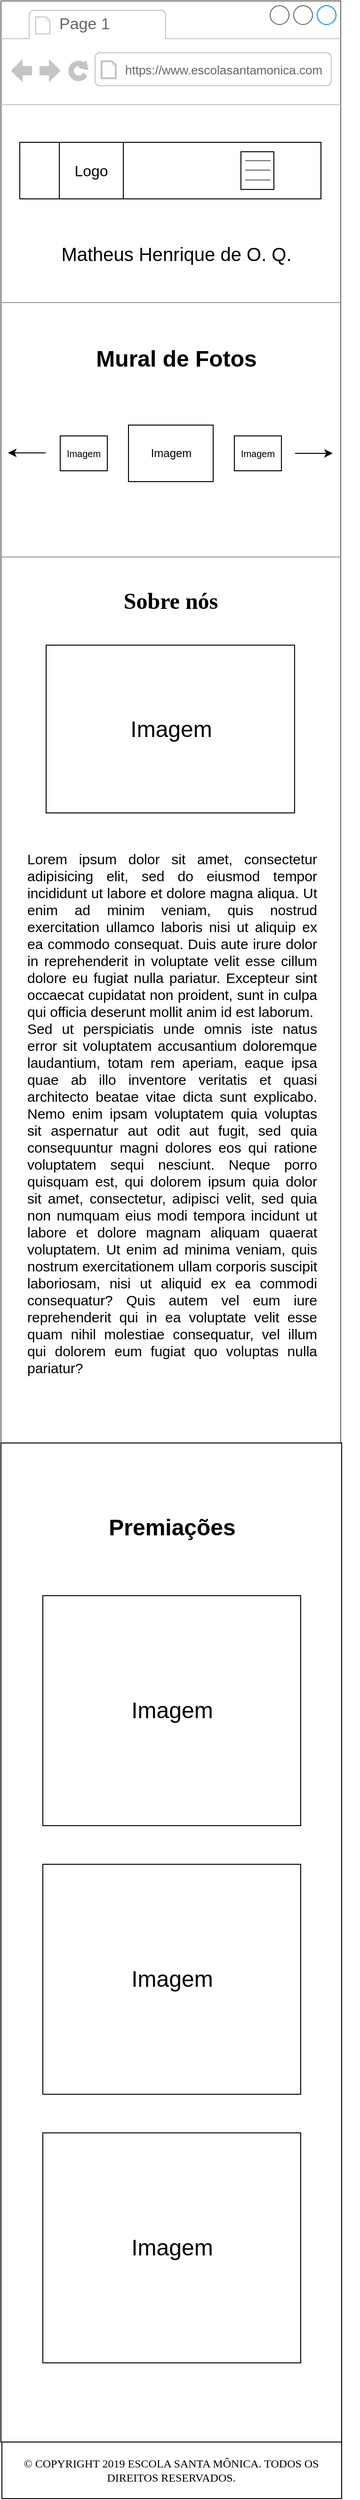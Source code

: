 <mxfile version="12.2.2" type="device" pages="1"><diagram name="Page-1" id="2cc2dc42-3aac-f2a9-1cec-7a8b7cbee084"><mxGraphModel dx="838" dy="481" grid="1" gridSize="10" guides="1" tooltips="1" connect="1" arrows="1" fold="1" page="1" pageScale="1" pageWidth="390" pageHeight="844" background="#ffffff" math="0" shadow="0"><root><mxCell id="0"/><mxCell id="1" parent="0"/><mxCell id="7026571954dc6520-1" value="" style="strokeWidth=1;shadow=0;dashed=0;align=center;html=1;shape=mxgraph.mockup.containers.browserWindow;rSize=0;strokeColor=#666666;mainText=,;recursiveResize=0;rounded=0;labelBackgroundColor=none;fontFamily=Verdana;fontSize=12;fontStyle=0" parent="1" vertex="1"><mxGeometry x="9" y="10" width="361" height="1530" as="geometry"/></mxCell><mxCell id="7026571954dc6520-2" value="Page 1" style="strokeWidth=1;shadow=0;dashed=0;align=center;html=1;shape=mxgraph.mockup.containers.anchor;fontSize=17;fontColor=#666666;align=left;" parent="7026571954dc6520-1" vertex="1"><mxGeometry x="60" y="12" width="110" height="26" as="geometry"/></mxCell><mxCell id="7026571954dc6520-3" value="&lt;font style=&quot;font-size: 13px&quot;&gt;https://www.escolasantamonica.com&lt;/font&gt;" style="strokeWidth=1;shadow=0;dashed=0;align=center;html=1;shape=mxgraph.mockup.containers.anchor;rSize=0;fontSize=17;fontColor=#666666;align=left;" parent="7026571954dc6520-1" vertex="1"><mxGeometry x="130" y="60" width="250" height="26" as="geometry"/></mxCell><mxCell id="7026571954dc6520-15" value="" style="verticalLabelPosition=bottom;shadow=0;dashed=0;align=center;html=1;verticalAlign=top;strokeWidth=1;shape=mxgraph.mockup.markup.line;strokeColor=#999999;rounded=0;labelBackgroundColor=none;fillColor=#ffffff;fontFamily=Verdana;fontSize=12;fontColor=#000000;" parent="7026571954dc6520-1" vertex="1"><mxGeometry y="310" width="360" height="20" as="geometry"/></mxCell><mxCell id="7026571954dc6520-16" value="&lt;b&gt;&lt;font style=&quot;font-size: 24px&quot;&gt;Sobre nós&lt;/font&gt;&lt;/b&gt;" style="text;html=1;points=[];align=center;verticalAlign=top;spacingTop=-4;fontSize=15;fontFamily=Verdana" parent="7026571954dc6520-1" vertex="1"><mxGeometry x="95" y="620" width="170" height="30" as="geometry"/></mxCell><mxCell id="7026571954dc6520-17" value="&lt;div style=&quot;text-align: justify&quot;&gt;&lt;span style=&quot;font-size: 15px&quot;&gt;Lorem ipsum dolor sit amet, consectetur adipisicing elit, sed do eiusmod tempor incididunt ut labore et dolore magna aliqua. Ut enim ad minim veniam, quis nostrud exercitation ullamco laboris nisi ut aliquip ex ea commodo consequat. Duis aute irure dolor in reprehenderit in voluptate velit esse cillum dolore eu fugiat nulla pariatur. Excepteur sint occaecat cupidatat non proident, sunt in culpa qui officia deserunt mollit anim id est laborum.&lt;/span&gt;&lt;/div&gt;&lt;font style=&quot;font-size: 15px&quot;&gt;&lt;div style=&quot;text-align: justify&quot;&gt;&lt;span&gt;Sed ut perspiciatis unde omnis iste natus error sit voluptatem accusantium doloremque laudantium, totam rem aperiam, eaque ipsa quae ab illo inventore veritatis et quasi architecto beatae vitae dicta sunt explicabo. Nemo enim ipsam voluptatem quia voluptas sit aspernatur aut odit aut fugit, sed quia consequuntur magni dolores eos qui ratione voluptatem sequi nesciunt. Neque porro quisquam est, qui dolorem ipsum quia dolor sit amet, consectetur, adipisci velit, sed quia non numquam eius modi tempora incidunt ut labore et dolore magnam aliquam quaerat voluptatem. Ut enim ad minima veniam, quis nostrum exercitationem ullam corporis suscipit laboriosam, nisi ut aliquid ex ea commodi consequatur? Quis autem vel eum iure reprehenderit qui in ea voluptate velit esse quam nihil molestiae consequatur, vel illum qui dolorem eum fugiat quo voluptas nulla pariatur?&lt;/span&gt;&lt;/div&gt;&lt;/font&gt;" style="text;spacingTop=-5;whiteSpace=wrap;html=1;align=left;fontSize=12;fontFamily=Helvetica;fillColor=none;strokeColor=none;rounded=0;shadow=1;labelBackgroundColor=none;" parent="7026571954dc6520-1" vertex="1"><mxGeometry x="25.5" y="900" width="310" height="580" as="geometry"/></mxCell><mxCell id="7026571954dc6520-21" value="" style="verticalLabelPosition=bottom;shadow=0;dashed=0;align=center;html=1;verticalAlign=top;strokeWidth=1;shape=mxgraph.mockup.markup.line;strokeColor=#999999;rounded=0;labelBackgroundColor=none;fillColor=#ffffff;fontFamily=Verdana;fontSize=12;fontColor=#000000;" parent="7026571954dc6520-1" vertex="1"><mxGeometry y="580" width="360" height="20" as="geometry"/></mxCell><mxCell id="ewFMJKoFP-ZU7OxCMfp1-6" value="" style="rounded=0;whiteSpace=wrap;html=1;" parent="7026571954dc6520-1" vertex="1"><mxGeometry x="20" y="150" width="320" height="60" as="geometry"/></mxCell><mxCell id="ewFMJKoFP-ZU7OxCMfp1-11" value="" style="rounded=0;whiteSpace=wrap;html=1;" parent="7026571954dc6520-1" vertex="1"><mxGeometry x="48" y="683.5" width="264" height="178" as="geometry"/></mxCell><mxCell id="ewFMJKoFP-ZU7OxCMfp1-12" value="&lt;font style=&quot;font-size: 24px&quot;&gt;Imagem&lt;/font&gt;" style="text;html=1;strokeColor=none;fillColor=none;align=center;verticalAlign=middle;whiteSpace=wrap;rounded=0;" parent="7026571954dc6520-1" vertex="1"><mxGeometry x="160.5" y="762.5" width="40" height="20" as="geometry"/></mxCell><mxCell id="ewFMJKoFP-ZU7OxCMfp1-24" value="Imagem" style="rounded=0;whiteSpace=wrap;html=1;" parent="7026571954dc6520-1" vertex="1"><mxGeometry x="135.5" y="450" width="90" height="60" as="geometry"/></mxCell><mxCell id="ewFMJKoFP-ZU7OxCMfp1-64" value="Mural de Fotos" style="text;strokeColor=none;fillColor=none;html=1;fontSize=24;fontStyle=1;verticalAlign=middle;align=center;" parent="7026571954dc6520-1" vertex="1"><mxGeometry x="135.5" y="360" width="100" height="40" as="geometry"/></mxCell><mxCell id="B-znIETnjRWinHoyx3HI-1" value="" style="rounded=0;whiteSpace=wrap;html=1;" parent="7026571954dc6520-1" vertex="1"><mxGeometry x="62" y="150" width="68" height="60" as="geometry"/></mxCell><mxCell id="B-znIETnjRWinHoyx3HI-2" value="&lt;font style=&quot;font-size: 16px&quot;&gt;Logo&lt;/font&gt;" style="text;html=1;strokeColor=none;fillColor=none;align=center;verticalAlign=middle;whiteSpace=wrap;rounded=0;" parent="7026571954dc6520-1" vertex="1"><mxGeometry x="76" y="170" width="40" height="20" as="geometry"/></mxCell><mxCell id="B-znIETnjRWinHoyx3HI-3" value="" style="rounded=0;whiteSpace=wrap;html=1;" parent="7026571954dc6520-1" vertex="1"><mxGeometry x="255" y="160" width="35" height="40" as="geometry"/></mxCell><mxCell id="B-znIETnjRWinHoyx3HI-4" value="" style="endArrow=none;html=1;fillColor=#f5f5f5;strokeColor=#666666;" parent="7026571954dc6520-1" edge="1"><mxGeometry width="50" height="50" relative="1" as="geometry"><mxPoint x="259.5" y="169.5" as="sourcePoint"/><mxPoint x="286.5" y="169.5" as="targetPoint"/></mxGeometry></mxCell><mxCell id="B-znIETnjRWinHoyx3HI-28" value="" style="rounded=0;whiteSpace=wrap;html=1;" parent="7026571954dc6520-1" vertex="1"><mxGeometry x="63" y="461.5" width="50" height="37" as="geometry"/></mxCell><mxCell id="B-znIETnjRWinHoyx3HI-51" value="" style="endArrow=classic;html=1;" parent="7026571954dc6520-1" edge="1"><mxGeometry width="50" height="50" relative="1" as="geometry"><mxPoint x="312.5" y="480" as="sourcePoint"/><mxPoint x="352.5" y="480" as="targetPoint"/></mxGeometry></mxCell><mxCell id="B-znIETnjRWinHoyx3HI-52" value="" style="endArrow=classic;html=1;" parent="7026571954dc6520-1" edge="1"><mxGeometry width="50" height="50" relative="1" as="geometry"><mxPoint x="47.5" y="479.5" as="sourcePoint"/><mxPoint x="7.5" y="479.5" as="targetPoint"/></mxGeometry></mxCell><mxCell id="2IJWaMu5OIZ70aSczaah-7" value="" style="rounded=0;whiteSpace=wrap;html=1;" parent="7026571954dc6520-1" vertex="1"><mxGeometry x="248" y="461.5" width="50" height="37" as="geometry"/></mxCell><mxCell id="2IJWaMu5OIZ70aSczaah-8" value="" style="endArrow=none;html=1;fillColor=#f5f5f5;strokeColor=#666666;" parent="7026571954dc6520-1" edge="1"><mxGeometry width="50" height="50" relative="1" as="geometry"><mxPoint x="259.5" y="179.5" as="sourcePoint"/><mxPoint x="286.5" y="179.5" as="targetPoint"/></mxGeometry></mxCell><mxCell id="2IJWaMu5OIZ70aSczaah-9" value="" style="endArrow=none;html=1;fillColor=#f5f5f5;strokeColor=#666666;" parent="7026571954dc6520-1" edge="1"><mxGeometry width="50" height="50" relative="1" as="geometry"><mxPoint x="259.5" y="190" as="sourcePoint"/><mxPoint x="286.5" y="190" as="targetPoint"/></mxGeometry></mxCell><mxCell id="5UErQrviknLSnA3PIbJ7-1" value="&lt;font style=&quot;font-size: 20px&quot;&gt;Matheus Henrique de O. Q.&lt;/font&gt;" style="text;html=1;align=center;" parent="7026571954dc6520-1" vertex="1"><mxGeometry x="51" y="250" width="270" height="30" as="geometry"/></mxCell><mxCell id="zy1KZOtfDepVjlX1RU2R-1" value="&lt;font style=&quot;font-size: 10px&quot;&gt;Imagem&lt;/font&gt;" style="text;html=1;strokeColor=none;fillColor=none;align=center;verticalAlign=middle;whiteSpace=wrap;rounded=0;" vertex="1" parent="7026571954dc6520-1"><mxGeometry x="68" y="470" width="40" height="20" as="geometry"/></mxCell><mxCell id="zy1KZOtfDepVjlX1RU2R-2" value="&lt;font style=&quot;font-size: 10px&quot;&gt;Imagem&lt;/font&gt;" style="text;html=1;strokeColor=none;fillColor=none;align=center;verticalAlign=middle;whiteSpace=wrap;rounded=0;" vertex="1" parent="7026571954dc6520-1"><mxGeometry x="253" y="470" width="40" height="20" as="geometry"/></mxCell><mxCell id="ewFMJKoFP-ZU7OxCMfp1-65" value="" style="rounded=0;whiteSpace=wrap;html=1;" parent="1" vertex="1"><mxGeometry x="9" y="1540" width="362" height="1060" as="geometry"/></mxCell><mxCell id="Bn8Y6w_Um3144dJxdNAO-1" value="" style="rounded=0;whiteSpace=wrap;html=1;" parent="1" vertex="1"><mxGeometry x="10" y="2600" width="361" height="60" as="geometry"/></mxCell><mxCell id="Bn8Y6w_Um3144dJxdNAO-2" value="&lt;span style=&quot;font-family: &amp;#34;londrina solid&amp;#34; , cursive ; text-transform: uppercase ; background-color: rgb(255 , 255 , 255)&quot;&gt;© COPYRIGHT 2019 ESCOLA SANTA MÔNICA. TODOS OS DIREITOS RESERVADOS.&lt;/span&gt;" style="text;html=1;strokeColor=none;fillColor=none;align=center;verticalAlign=middle;whiteSpace=wrap;rounded=0;" parent="1" vertex="1"><mxGeometry x="24" y="2620" width="332" height="20" as="geometry"/></mxCell><mxCell id="WnUUikaGUWt8XmYuQebU-5" value="&lt;font style=&quot;font-size: 24px&quot;&gt;&lt;b&gt;Premiações&lt;/b&gt;&lt;/font&gt;" style="text;html=1;strokeColor=none;fillColor=none;align=center;verticalAlign=middle;whiteSpace=wrap;rounded=0;" parent="1" vertex="1"><mxGeometry x="170.5" y="1620" width="40" height="20" as="geometry"/></mxCell><mxCell id="WnUUikaGUWt8XmYuQebU-6" value="&lt;font style=&quot;font-size: 24px&quot;&gt;Imagem&lt;/font&gt;" style="rounded=0;whiteSpace=wrap;html=1;" parent="1" vertex="1"><mxGeometry x="53.5" y="1702" width="274" height="244" as="geometry"/></mxCell><mxCell id="2IJWaMu5OIZ70aSczaah-2" value="&lt;font style=&quot;font-size: 24px&quot;&gt;Imagem&lt;/font&gt;" style="rounded=0;whiteSpace=wrap;html=1;" parent="1" vertex="1"><mxGeometry x="53.5" y="2272" width="274" height="244" as="geometry"/></mxCell><mxCell id="2IJWaMu5OIZ70aSczaah-3" value="&lt;font style=&quot;font-size: 24px&quot;&gt;Imagem&lt;/font&gt;" style="rounded=0;whiteSpace=wrap;html=1;" parent="1" vertex="1"><mxGeometry x="53.5" y="1987" width="274" height="244" as="geometry"/></mxCell></root></mxGraphModel></diagram></mxfile>